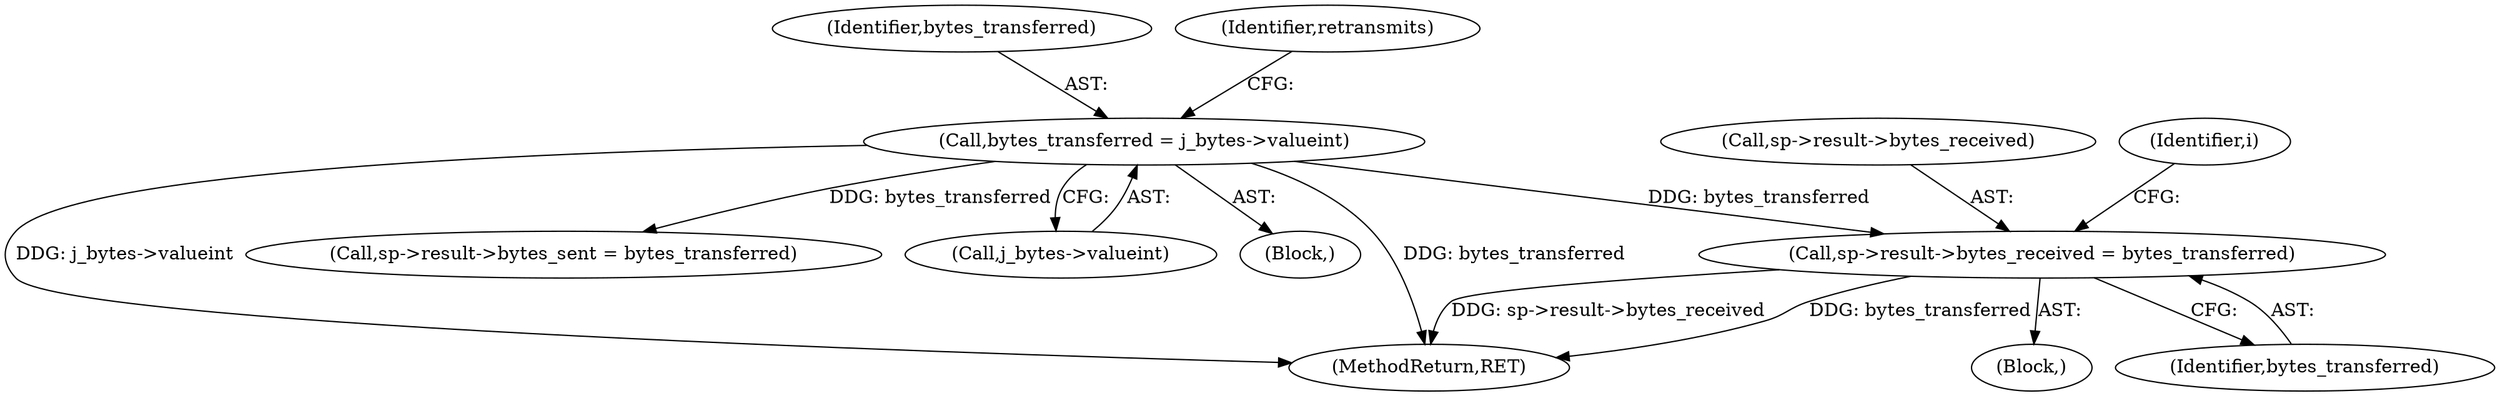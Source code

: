digraph "0_iperf_91f2fa59e8ed80dfbf400add0164ee0e508e412a_48@pointer" {
"1000438" [label="(Call,sp->result->bytes_received = bytes_transferred)"];
"1000372" [label="(Call,bytes_transferred = j_bytes->valueint)"];
"1000372" [label="(Call,bytes_transferred = j_bytes->valueint)"];
"1000439" [label="(Call,sp->result->bytes_received)"];
"1000444" [label="(Identifier,bytes_transferred)"];
"1000373" [label="(Identifier,bytes_transferred)"];
"1000438" [label="(Call,sp->result->bytes_received = bytes_transferred)"];
"1000510" [label="(MethodReturn,RET)"];
"1000447" [label="(Call,sp->result->bytes_sent = bytes_transferred)"];
"1000374" [label="(Call,j_bytes->valueint)"];
"1000378" [label="(Identifier,retransmits)"];
"1000282" [label="(Identifier,i)"];
"1000422" [label="(Block,)"];
"1000366" [label="(Block,)"];
"1000438" -> "1000422"  [label="AST: "];
"1000438" -> "1000444"  [label="CFG: "];
"1000439" -> "1000438"  [label="AST: "];
"1000444" -> "1000438"  [label="AST: "];
"1000282" -> "1000438"  [label="CFG: "];
"1000438" -> "1000510"  [label="DDG: sp->result->bytes_received"];
"1000438" -> "1000510"  [label="DDG: bytes_transferred"];
"1000372" -> "1000438"  [label="DDG: bytes_transferred"];
"1000372" -> "1000366"  [label="AST: "];
"1000372" -> "1000374"  [label="CFG: "];
"1000373" -> "1000372"  [label="AST: "];
"1000374" -> "1000372"  [label="AST: "];
"1000378" -> "1000372"  [label="CFG: "];
"1000372" -> "1000510"  [label="DDG: bytes_transferred"];
"1000372" -> "1000510"  [label="DDG: j_bytes->valueint"];
"1000372" -> "1000447"  [label="DDG: bytes_transferred"];
}
